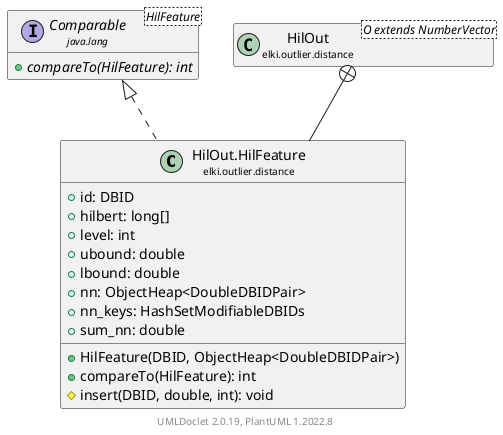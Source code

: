 @startuml
    remove .*\.(Instance|Par|Parameterizer|Factory)$
    set namespaceSeparator none
    hide empty fields
    hide empty methods

    class "<size:14>HilOut.HilFeature\n<size:10>elki.outlier.distance" as elki.outlier.distance.HilOut.HilFeature [[HilOut.HilFeature.html]] {
        +id: DBID
        +hilbert: long[]
        +level: int
        +ubound: double
        +lbound: double
        +nn: ObjectHeap<DoubleDBIDPair>
        +nn_keys: HashSetModifiableDBIDs
        +sum_nn: double
        +HilFeature(DBID, ObjectHeap<DoubleDBIDPair>)
        +compareTo(HilFeature): int
        #insert(DBID, double, int): void
    }

    interface "<size:14>Comparable\n<size:10>java.lang" as java.lang.Comparable<HilFeature> {
        {abstract} +compareTo(HilFeature): int
    }
    class "<size:14>HilOut\n<size:10>elki.outlier.distance" as elki.outlier.distance.HilOut<O extends NumberVector> [[HilOut.html]]

    java.lang.Comparable <|.. elki.outlier.distance.HilOut.HilFeature
    elki.outlier.distance.HilOut +-- elki.outlier.distance.HilOut.HilFeature

    center footer UMLDoclet 2.0.19, PlantUML 1.2022.8
@enduml
